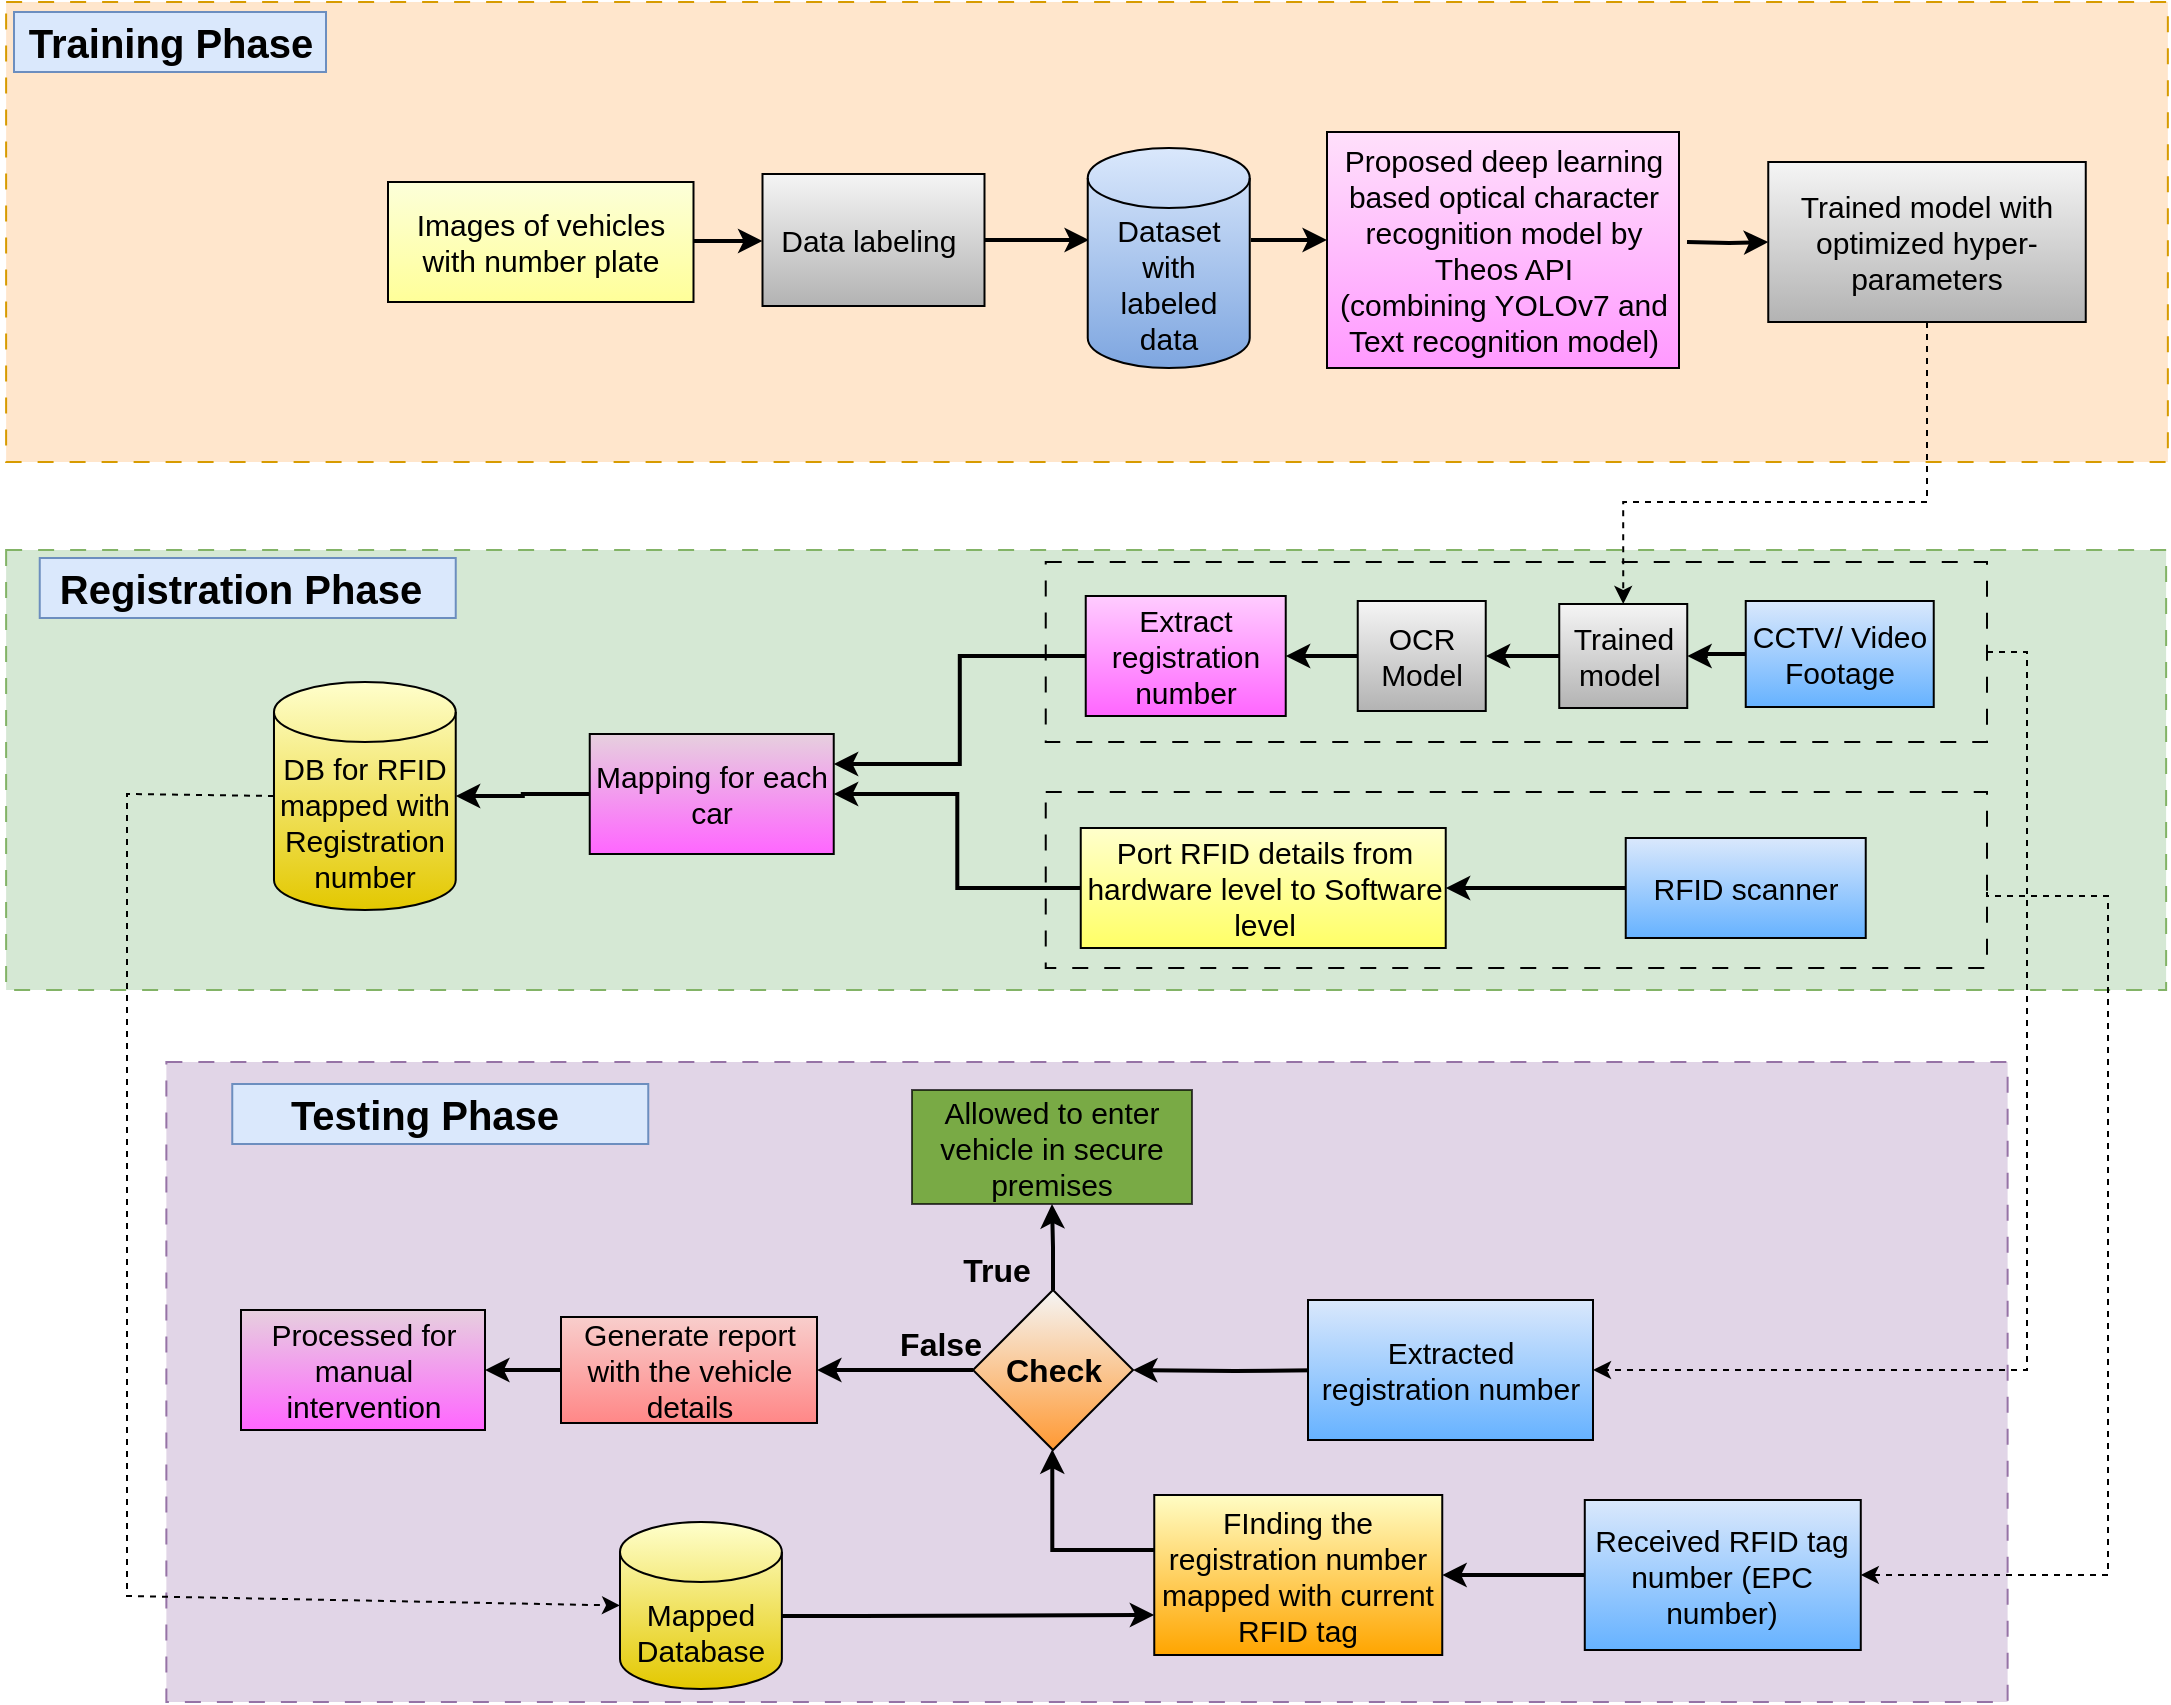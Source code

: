 <mxfile version="21.0.6" type="device"><diagram id="O4U96kWqNJAfIsvCt_ou" name="Page-1"><mxGraphModel dx="2695" dy="839" grid="1" gridSize="10" guides="1" tooltips="1" connect="1" arrows="1" fold="1" page="1" pageScale="1" pageWidth="1169" pageHeight="1654" math="0" shadow="0"><root><mxCell id="0"/><mxCell id="1" parent="0"/><mxCell id="7MI-XFBq3LIPeUs_vdDa-39" value="" style="rounded=0;whiteSpace=wrap;html=1;fillColor=#e1d5e7;dashed=1;dashPattern=8 8;strokeColor=#9673a6;" parent="1" vertex="1"><mxGeometry x="-1056.82" y="770" width="920.63" height="320" as="geometry"/></mxCell><mxCell id="7MI-XFBq3LIPeUs_vdDa-59" value="" style="rounded=0;whiteSpace=wrap;html=1;dashed=1;dashPattern=8 8;fillColor=#d5e8d4;strokeColor=#82b366;" parent="1" vertex="1"><mxGeometry x="-1136.94" y="514" width="1080" height="220" as="geometry"/></mxCell><mxCell id="7MI-XFBq3LIPeUs_vdDa-25" value="" style="rounded=0;whiteSpace=wrap;html=1;dashed=1;dashPattern=8 8;fillColor=#ffe6cc;strokeColor=#d79b00;" parent="1" vertex="1"><mxGeometry x="-1136.94" y="240" width="1080.87" height="230" as="geometry"/></mxCell><mxCell id="CdB_Gulaql8dIHvHQvpz-86" value="" style="edgeStyle=orthogonalEdgeStyle;rounded=0;orthogonalLoop=1;jettySize=auto;html=1;fontSize=16;strokeWidth=2;" parent="1" edge="1"><mxGeometry relative="1" as="geometry"><mxPoint x="724.538" y="384" as="targetPoint"/></mxGeometry></mxCell><mxCell id="CdB_Gulaql8dIHvHQvpz-92" value="" style="edgeStyle=orthogonalEdgeStyle;rounded=0;orthogonalLoop=1;jettySize=auto;html=1;" parent="1" edge="1"><mxGeometry relative="1" as="geometry"><mxPoint x="450.5" y="-29.933" as="targetPoint"/></mxGeometry></mxCell><mxCell id="7MI-XFBq3LIPeUs_vdDa-55" value="" style="edgeStyle=orthogonalEdgeStyle;rounded=0;orthogonalLoop=1;jettySize=auto;html=1;fontStyle=1;strokeWidth=2;" parent="1" source="K3zTBNzIfBRzCLNtyGvd-3" target="K3zTBNzIfBRzCLNtyGvd-5" edge="1"><mxGeometry relative="1" as="geometry"/></mxCell><mxCell id="K3zTBNzIfBRzCLNtyGvd-3" value="&lt;font style=&quot;font-size: 15px;&quot;&gt;RFID scanner&lt;/font&gt;" style="rounded=0;whiteSpace=wrap;html=1;fillColor=#dae8fc;strokeColor=#000000;gradientColor=#66B2FF;" parent="1" vertex="1"><mxGeometry x="-327.13" y="658" width="120" height="50" as="geometry"/></mxCell><mxCell id="7MI-XFBq3LIPeUs_vdDa-56" style="edgeStyle=orthogonalEdgeStyle;rounded=0;orthogonalLoop=1;jettySize=auto;html=1;exitX=0;exitY=0.5;exitDx=0;exitDy=0;entryX=1;entryY=0.5;entryDx=0;entryDy=0;fontStyle=1;strokeWidth=2;" parent="1" source="K3zTBNzIfBRzCLNtyGvd-5" target="7MI-XFBq3LIPeUs_vdDa-29" edge="1"><mxGeometry relative="1" as="geometry"/></mxCell><mxCell id="K3zTBNzIfBRzCLNtyGvd-5" value="&lt;div style=&quot;text-align: center&quot;&gt;&lt;span&gt;&lt;font style=&quot;font-size: 15px;&quot;&gt;Port RFID details from hardware level to Software level&lt;/font&gt;&lt;/span&gt;&lt;/div&gt;" style="rounded=0;whiteSpace=wrap;html=1;align=left;fillColor=#FFFFCC;strokeColor=#000000;gradientColor=#FFFF66;" parent="1" vertex="1"><mxGeometry x="-599.63" y="653" width="182.5" height="60" as="geometry"/></mxCell><mxCell id="K3zTBNzIfBRzCLNtyGvd-6" value="" style="edgeStyle=orthogonalEdgeStyle;rounded=0;orthogonalLoop=1;jettySize=auto;html=1;fontSize=16;strokeWidth=2;" parent="1" source="K3zTBNzIfBRzCLNtyGvd-7" target="K3zTBNzIfBRzCLNtyGvd-14" edge="1"><mxGeometry relative="1" as="geometry"><Array as="points"><mxPoint x="-613.87" y="1014"/></Array></mxGeometry></mxCell><mxCell id="K3zTBNzIfBRzCLNtyGvd-7" value="&lt;font style=&quot;font-size: 15px;&quot;&gt;FInding the registration number mapped with current RFID tag&lt;/font&gt;" style="rounded=0;whiteSpace=wrap;html=1;fillColor=#FFFDC4;strokeColor=#000000;gradientColor=#ffa500;" parent="1" vertex="1"><mxGeometry x="-562.87" y="986.5" width="144" height="80" as="geometry"/></mxCell><mxCell id="K3zTBNzIfBRzCLNtyGvd-10" value="&lt;span style=&quot;font-size: 15px&quot;&gt;Images of vehicles with number plate&lt;/span&gt;" style="rounded=0;whiteSpace=wrap;html=1;fillColor=#FCFFD9;strokeColor=#000000;gradientColor=#FFFF99;strokeWidth=1;" parent="1" vertex="1"><mxGeometry x="-946" y="330" width="152.75" height="60" as="geometry"/></mxCell><mxCell id="K3zTBNzIfBRzCLNtyGvd-11" style="edgeStyle=orthogonalEdgeStyle;rounded=0;orthogonalLoop=1;jettySize=auto;html=1;exitX=0.5;exitY=1;exitDx=0;exitDy=0;" parent="1" edge="1"><mxGeometry relative="1" as="geometry"><mxPoint x="-855" y="617" as="sourcePoint"/><mxPoint x="-855" y="617" as="targetPoint"/></mxGeometry></mxCell><mxCell id="7MI-XFBq3LIPeUs_vdDa-2" value="" style="edgeStyle=orthogonalEdgeStyle;rounded=0;orthogonalLoop=1;jettySize=auto;html=1;fontStyle=1;strokeWidth=2;" parent="1" source="K3zTBNzIfBRzCLNtyGvd-14" target="K3zTBNzIfBRzCLNtyGvd-15" edge="1"><mxGeometry relative="1" as="geometry"/></mxCell><mxCell id="7MI-XFBq3LIPeUs_vdDa-3" value="" style="edgeStyle=orthogonalEdgeStyle;rounded=0;orthogonalLoop=1;jettySize=auto;html=1;fontStyle=1;fontSize=11;strokeWidth=2;" parent="1" source="K3zTBNzIfBRzCLNtyGvd-14" target="K3zTBNzIfBRzCLNtyGvd-17" edge="1"><mxGeometry relative="1" as="geometry"/></mxCell><mxCell id="K3zTBNzIfBRzCLNtyGvd-14" value="&lt;font size=&quot;1&quot; style=&quot;&quot;&gt;&lt;b style=&quot;font-size: 16px;&quot;&gt;Check&lt;/b&gt;&lt;/font&gt;" style="rhombus;whiteSpace=wrap;html=1;fillColor=#f5f5f5;gradientColor=#FF9933;strokeColor=#000000;" parent="1" vertex="1"><mxGeometry x="-653.5" y="884" width="80" height="80" as="geometry"/></mxCell><mxCell id="K3zTBNzIfBRzCLNtyGvd-15" value="&lt;div&gt;&lt;font style=&quot;font-size: 15px;&quot;&gt;Allowed to enter vehicle in secure premises&lt;/font&gt;&lt;/div&gt;" style="rounded=0;whiteSpace=wrap;html=1;fillColor=#4D9900;strokeColor=#000000;opacity=70;" parent="1" vertex="1"><mxGeometry x="-684" y="784" width="140" height="57" as="geometry"/></mxCell><mxCell id="K3zTBNzIfBRzCLNtyGvd-16" value="&lt;b&gt;&lt;font style=&quot;font-size: 16px;&quot;&gt;True&lt;/font&gt;&lt;/b&gt;" style="text;html=1;align=center;verticalAlign=middle;resizable=0;points=[];autosize=1;strokeColor=none;fillColor=none;fontSize=14;" parent="1" vertex="1"><mxGeometry x="-672" y="859" width="60" height="30" as="geometry"/></mxCell><mxCell id="7MI-XFBq3LIPeUs_vdDa-1" value="" style="edgeStyle=orthogonalEdgeStyle;rounded=0;orthogonalLoop=1;jettySize=auto;html=1;fontStyle=1;strokeWidth=2;" parent="1" source="K3zTBNzIfBRzCLNtyGvd-17" target="K3zTBNzIfBRzCLNtyGvd-19" edge="1"><mxGeometry relative="1" as="geometry"/></mxCell><mxCell id="K3zTBNzIfBRzCLNtyGvd-17" value="&lt;font style=&quot;font-size: 15px;&quot;&gt;Generate report with the vehicle details&lt;/font&gt;" style="rounded=0;whiteSpace=wrap;html=1;fillColor=#f8cecc;gradientColor=#FF8787;strokeColor=#000000;" parent="1" vertex="1"><mxGeometry x="-859.5" y="897.5" width="128" height="53" as="geometry"/></mxCell><mxCell id="K3zTBNzIfBRzCLNtyGvd-19" value="&lt;font style=&quot;font-size: 15px;&quot;&gt;Processed for manual intervention&lt;/font&gt;" style="rounded=0;whiteSpace=wrap;html=1;fillColor=#e6d0de;gradientColor=#FF66FF;strokeColor=#000000;" parent="1" vertex="1"><mxGeometry x="-1019.5" y="894" width="122" height="60" as="geometry"/></mxCell><mxCell id="K3zTBNzIfBRzCLNtyGvd-20" value="&lt;b&gt;&lt;font style=&quot;font-size: 16px;&quot;&gt;False&lt;/font&gt;&lt;/b&gt;" style="text;html=1;align=center;verticalAlign=middle;resizable=0;points=[];autosize=1;strokeColor=none;fillColor=none;" parent="1" vertex="1"><mxGeometry x="-700.25" y="896" width="60" height="30" as="geometry"/></mxCell><mxCell id="zb-l53pDkGRU8nI8bQcw-4" style="edgeStyle=orthogonalEdgeStyle;rounded=0;orthogonalLoop=1;jettySize=auto;html=1;exitX=0.5;exitY=1;exitDx=0;exitDy=0;dashed=1;entryX=0.5;entryY=0;entryDx=0;entryDy=0;" parent="1" source="K3zTBNzIfBRzCLNtyGvd-26" edge="1" target="7MI-XFBq3LIPeUs_vdDa-47"><mxGeometry relative="1" as="geometry"><mxPoint x="-316.5" y="600" as="targetPoint"/><Array as="points"><mxPoint x="-176.5" y="490"/><mxPoint x="-328.5" y="490"/></Array></mxGeometry></mxCell><mxCell id="K3zTBNzIfBRzCLNtyGvd-26" value="&lt;font style=&quot;font-size: 15px;&quot;&gt;Trained model with optimized hyper-parameters&lt;/font&gt;" style="rounded=0;whiteSpace=wrap;html=1;fillColor=#f5f5f5;gradientColor=#b3b3b3;strokeColor=#000000;" parent="1" vertex="1"><mxGeometry x="-255.87" y="320" width="158.75" height="80" as="geometry"/></mxCell><mxCell id="RdvCdzFDjS_GEegoKb4v-18" value="" style="edgeStyle=orthogonalEdgeStyle;rounded=0;orthogonalLoop=1;jettySize=auto;html=1;entryX=0;entryY=0.75;entryDx=0;entryDy=0;strokeWidth=2;" edge="1" parent="1" source="K3zTBNzIfBRzCLNtyGvd-27" target="K3zTBNzIfBRzCLNtyGvd-7"><mxGeometry relative="1" as="geometry"><mxPoint x="-668.59" y="1041.75" as="targetPoint"/><Array as="points"><mxPoint x="-710" y="1047"/><mxPoint x="-710" y="1047"/></Array></mxGeometry></mxCell><mxCell id="K3zTBNzIfBRzCLNtyGvd-27" value="&lt;font style=&quot;&quot;&gt;&lt;font style=&quot;font-size: 15px;&quot;&gt;Mapped Database&lt;/font&gt;&lt;br&gt;&lt;/font&gt;" style="shape=cylinder3;whiteSpace=wrap;html=1;boundedLbl=1;backgroundOutline=1;size=15;fillColor=#e3c800;strokeColor=#000000;fontColor=#000000;gradientColor=#FFFFCC;gradientDirection=north;" parent="1" vertex="1"><mxGeometry x="-830" y="1000" width="80.94" height="83.5" as="geometry"/></mxCell><mxCell id="K3zTBNzIfBRzCLNtyGvd-29" value="" style="edgeStyle=orthogonalEdgeStyle;rounded=0;orthogonalLoop=1;jettySize=auto;html=1;fontSize=11;strokeWidth=2;fontStyle=1" parent="1" edge="1"><mxGeometry relative="1" as="geometry"><mxPoint x="-793.25" y="359.52" as="sourcePoint"/><mxPoint x="-758.75" y="359.52" as="targetPoint"/></mxGeometry></mxCell><mxCell id="K3zTBNzIfBRzCLNtyGvd-30" value="" style="rounded=0;whiteSpace=wrap;html=1;fontSize=20;fillColor=#dae8fc;strokeColor=#6c8ebf;" parent="1" vertex="1"><mxGeometry x="-1133" y="245" width="156" height="30" as="geometry"/></mxCell><mxCell id="K3zTBNzIfBRzCLNtyGvd-31" value="&lt;b&gt;&lt;font style=&quot;font-size: 20px&quot;&gt;Training Phase&lt;/font&gt;&lt;/b&gt;" style="text;html=1;align=center;verticalAlign=middle;resizable=0;points=[];autosize=1;fontSize=16;" parent="1" vertex="1"><mxGeometry x="-1140" y="240" width="170" height="40" as="geometry"/></mxCell><mxCell id="K3zTBNzIfBRzCLNtyGvd-32" value="" style="rounded=0;whiteSpace=wrap;html=1;fontSize=20;fillColor=#dae8fc;strokeColor=#6c8ebf;" parent="1" vertex="1"><mxGeometry x="-1120.13" y="518" width="208" height="30" as="geometry"/></mxCell><mxCell id="K3zTBNzIfBRzCLNtyGvd-34" style="edgeStyle=orthogonalEdgeStyle;rounded=0;orthogonalLoop=1;jettySize=auto;html=1;entryX=0;entryY=0.5;entryDx=0;entryDy=0;fontStyle=1;strokeWidth=2;" parent="1" target="K3zTBNzIfBRzCLNtyGvd-26" edge="1"><mxGeometry relative="1" as="geometry"><mxPoint x="-296.5" y="360" as="sourcePoint"/></mxGeometry></mxCell><mxCell id="K3zTBNzIfBRzCLNtyGvd-35" value="&lt;span style=&quot;font-size: 15px;&quot;&gt;Proposed deep learning based optical character recognition model by Theos API&lt;/span&gt;&lt;br&gt;&lt;span style=&quot;font-size: 15px;&quot;&gt;(combining YOLOv7 and Text recognition&amp;nbsp;model)&lt;/span&gt;" style="rounded=0;whiteSpace=wrap;html=1;fillColor=#FFE0FB;gradientColor=#FF99FF;strokeColor=#000000;strokeWidth=1;" parent="1" vertex="1"><mxGeometry x="-476.5" y="305" width="176" height="118" as="geometry"/></mxCell><mxCell id="K3zTBNzIfBRzCLNtyGvd-37" value="" style="edgeStyle=orthogonalEdgeStyle;rounded=0;orthogonalLoop=1;jettySize=auto;html=1;fontStyle=1;strokeWidth=2;" parent="1" source="K3zTBNzIfBRzCLNtyGvd-38" edge="1"><mxGeometry relative="1" as="geometry"><mxPoint x="-595.5" y="359" as="targetPoint"/></mxGeometry></mxCell><mxCell id="K3zTBNzIfBRzCLNtyGvd-38" value="&lt;font style=&quot;font-size: 15px;&quot;&gt;Data labeling&amp;nbsp;&lt;/font&gt;" style="rounded=0;whiteSpace=wrap;html=1;fillColor=#f5f5f5;gradientColor=#b3b3b3;strokeColor=#000000;strokeWidth=1;" parent="1" vertex="1"><mxGeometry x="-758.75" y="326" width="111" height="66" as="geometry"/></mxCell><mxCell id="K3zTBNzIfBRzCLNtyGvd-39" value="" style="edgeStyle=orthogonalEdgeStyle;rounded=0;orthogonalLoop=1;jettySize=auto;html=1;fontStyle=1;strokeWidth=2;" parent="1" edge="1"><mxGeometry relative="1" as="geometry"><mxPoint x="-476.5" y="359" as="targetPoint"/><mxPoint x="-514.5" y="359" as="sourcePoint"/></mxGeometry></mxCell><mxCell id="K3zTBNzIfBRzCLNtyGvd-40" value="&lt;font style=&quot;font-size: 15px;&quot;&gt;Dataset with labeled data&lt;/font&gt;" style="shape=cylinder3;whiteSpace=wrap;html=1;boundedLbl=1;backgroundOutline=1;size=15;fillColor=#dae8fc;gradientColor=#7ea6e0;strokeColor=#000000;strokeWidth=1;" parent="1" vertex="1"><mxGeometry x="-596.13" y="313" width="81" height="110" as="geometry"/></mxCell><mxCell id="7MI-XFBq3LIPeUs_vdDa-33" value="" style="edgeStyle=orthogonalEdgeStyle;rounded=0;orthogonalLoop=1;jettySize=auto;html=1;fontStyle=1;strokeWidth=2;" parent="1" source="7MI-XFBq3LIPeUs_vdDa-29" target="7MI-XFBq3LIPeUs_vdDa-32" edge="1"><mxGeometry relative="1" as="geometry"/></mxCell><mxCell id="7MI-XFBq3LIPeUs_vdDa-29" value="&lt;font style=&quot;font-size: 15px;&quot;&gt;Mapping for each car&lt;/font&gt;" style="rounded=0;whiteSpace=wrap;html=1;fillColor=#e6d0de;gradientColor=#FF66FF;strokeColor=#000000;" parent="1" vertex="1"><mxGeometry x="-845.13" y="606" width="122" height="60" as="geometry"/></mxCell><mxCell id="7MI-XFBq3LIPeUs_vdDa-32" value="&lt;font style=&quot;&quot;&gt;&lt;font style=&quot;font-size: 15px;&quot;&gt;DB for RFID mapped with Registration number&lt;/font&gt;&lt;br&gt;&lt;/font&gt;" style="shape=cylinder3;whiteSpace=wrap;html=1;boundedLbl=1;backgroundOutline=1;size=15;fillColor=#e3c800;strokeColor=#000000;fontColor=#000000;gradientColor=#FFFFCC;gradientDirection=north;" parent="1" vertex="1"><mxGeometry x="-1003.01" y="580" width="90.88" height="114" as="geometry"/></mxCell><mxCell id="7MI-XFBq3LIPeUs_vdDa-37" value="&lt;b&gt;&lt;font style=&quot;font-size: 20px&quot;&gt;Registration Phase&lt;/font&gt;&lt;/b&gt;" style="text;html=1;align=center;verticalAlign=middle;resizable=0;points=[];autosize=1;strokeColor=none;fillColor=none;fontSize=16;" parent="1" vertex="1"><mxGeometry x="-1120.13" y="513" width="200" height="40" as="geometry"/></mxCell><mxCell id="7MI-XFBq3LIPeUs_vdDa-51" value="" style="edgeStyle=orthogonalEdgeStyle;rounded=0;orthogonalLoop=1;jettySize=auto;html=1;fontStyle=1;strokeWidth=2;" parent="1" source="7MI-XFBq3LIPeUs_vdDa-41" target="7MI-XFBq3LIPeUs_vdDa-47" edge="1"><mxGeometry relative="1" as="geometry"/></mxCell><mxCell id="7MI-XFBq3LIPeUs_vdDa-41" value="&lt;font style=&quot;font-size: 15px;&quot;&gt;CCTV/ Video Footage&lt;/font&gt;" style="rounded=0;whiteSpace=wrap;html=1;fillColor=#dae8fc;gradientColor=#66B2FF;strokeColor=#000000;" parent="1" vertex="1"><mxGeometry x="-267.13" y="539.5" width="94" height="53" as="geometry"/></mxCell><mxCell id="7MI-XFBq3LIPeUs_vdDa-53" value="" style="edgeStyle=orthogonalEdgeStyle;rounded=0;orthogonalLoop=1;jettySize=auto;html=1;strokeWidth=2;fontStyle=1" parent="1" source="7MI-XFBq3LIPeUs_vdDa-43" target="7MI-XFBq3LIPeUs_vdDa-44" edge="1"><mxGeometry relative="1" as="geometry"/></mxCell><mxCell id="7MI-XFBq3LIPeUs_vdDa-43" value="&lt;font style=&quot;font-size: 15px;&quot;&gt;OCR Model&lt;/font&gt;" style="rounded=0;whiteSpace=wrap;html=1;fillColor=#f5f5f5;gradientColor=#b3b3b3;strokeColor=#000000;" parent="1" vertex="1"><mxGeometry x="-461.13" y="539.5" width="64" height="55" as="geometry"/></mxCell><mxCell id="7MI-XFBq3LIPeUs_vdDa-54" style="edgeStyle=orthogonalEdgeStyle;rounded=0;orthogonalLoop=1;jettySize=auto;html=1;entryX=1;entryY=0.25;entryDx=0;entryDy=0;fontStyle=1;strokeWidth=2;" parent="1" source="7MI-XFBq3LIPeUs_vdDa-44" target="7MI-XFBq3LIPeUs_vdDa-29" edge="1"><mxGeometry relative="1" as="geometry"/></mxCell><mxCell id="7MI-XFBq3LIPeUs_vdDa-44" value="&lt;font style=&quot;font-size: 15px&quot;&gt;Extract registration number&lt;/font&gt;" style="rounded=0;whiteSpace=wrap;html=1;fillColor=#FF66FF;strokeColor=#000000;gradientColor=#FFCCFF;gradientDirection=north;strokeWidth=1;" parent="1" vertex="1"><mxGeometry x="-597.13" y="537" width="100" height="60" as="geometry"/></mxCell><mxCell id="7MI-XFBq3LIPeUs_vdDa-52" value="" style="edgeStyle=orthogonalEdgeStyle;rounded=0;orthogonalLoop=1;jettySize=auto;html=1;fontStyle=1;strokeWidth=2;" parent="1" source="7MI-XFBq3LIPeUs_vdDa-47" target="7MI-XFBq3LIPeUs_vdDa-43" edge="1"><mxGeometry relative="1" as="geometry"/></mxCell><mxCell id="7MI-XFBq3LIPeUs_vdDa-47" value="&lt;font style=&quot;font-size: 15px;&quot;&gt;Trained model&amp;nbsp;&lt;/font&gt;" style="rounded=0;whiteSpace=wrap;html=1;fillColor=#f5f5f5;gradientColor=#b3b3b3;strokeColor=#000000;" parent="1" vertex="1"><mxGeometry x="-360.38" y="541" width="64" height="52" as="geometry"/></mxCell><mxCell id="7MI-XFBq3LIPeUs_vdDa-58" value="" style="edgeStyle=orthogonalEdgeStyle;rounded=0;orthogonalLoop=1;jettySize=auto;html=1;fontStyle=1;strokeWidth=2;" parent="1" target="K3zTBNzIfBRzCLNtyGvd-14" edge="1"><mxGeometry relative="1" as="geometry"><mxPoint x="-472" y="924" as="sourcePoint"/></mxGeometry></mxCell><mxCell id="7MI-XFBq3LIPeUs_vdDa-49" value="&lt;font style=&quot;font-size: 15px;&quot;&gt;Extracted registration number&lt;/font&gt;" style="rounded=0;whiteSpace=wrap;html=1;fillColor=#dae8fc;gradientColor=#66B2FF;strokeColor=#000000;" parent="1" vertex="1"><mxGeometry x="-486" y="889" width="142.5" height="70" as="geometry"/></mxCell><mxCell id="RdvCdzFDjS_GEegoKb4v-7" value="" style="edgeStyle=orthogonalEdgeStyle;rounded=0;orthogonalLoop=1;jettySize=auto;html=1;strokeWidth=2;" edge="1" parent="1" source="7MI-XFBq3LIPeUs_vdDa-50" target="K3zTBNzIfBRzCLNtyGvd-7"><mxGeometry relative="1" as="geometry"/></mxCell><mxCell id="7MI-XFBq3LIPeUs_vdDa-50" value="&lt;font style=&quot;font-size: 15px;&quot;&gt;Received RFID tag number (EPC number)&lt;/font&gt;" style="rounded=0;whiteSpace=wrap;html=1;fillColor=#dae8fc;gradientColor=#66B2FF;strokeColor=#000000;" parent="1" vertex="1"><mxGeometry x="-347.61" y="989" width="138" height="75" as="geometry"/></mxCell><mxCell id="RdvCdzFDjS_GEegoKb4v-1" value="" style="rounded=0;whiteSpace=wrap;html=1;fontSize=20;fillColor=#dae8fc;strokeColor=#6c8ebf;" vertex="1" parent="1"><mxGeometry x="-1023.87" y="781" width="208" height="30" as="geometry"/></mxCell><mxCell id="K3zTBNzIfBRzCLNtyGvd-33" value="&lt;b&gt;&lt;font style=&quot;font-size: 20px&quot;&gt;Testing Phase&lt;/font&gt;&lt;/b&gt;" style="text;html=1;align=center;verticalAlign=middle;resizable=0;points=[];autosize=1;strokeColor=none;fillColor=none;fontSize=16;" parent="1" vertex="1"><mxGeometry x="-1008.37" y="776" width="160" height="40" as="geometry"/></mxCell><mxCell id="RdvCdzFDjS_GEegoKb4v-4" value="" style="endArrow=classic;html=1;rounded=0;exitX=0;exitY=0.5;exitDx=0;exitDy=0;exitPerimeter=0;dashed=1;entryX=0;entryY=0.5;entryDx=0;entryDy=0;entryPerimeter=0;" edge="1" parent="1" source="7MI-XFBq3LIPeUs_vdDa-32" target="K3zTBNzIfBRzCLNtyGvd-27"><mxGeometry width="50" height="50" relative="1" as="geometry"><mxPoint x="-446.5" y="730" as="sourcePoint"/><mxPoint x="-756.5" y="1050" as="targetPoint"/><Array as="points"><mxPoint x="-1076.5" y="636"/><mxPoint x="-1076.5" y="1037"/></Array></mxGeometry></mxCell><mxCell id="RdvCdzFDjS_GEegoKb4v-16" style="edgeStyle=orthogonalEdgeStyle;rounded=0;orthogonalLoop=1;jettySize=auto;html=1;exitX=1;exitY=0.5;exitDx=0;exitDy=0;entryX=1;entryY=0.5;entryDx=0;entryDy=0;dashed=1;" edge="1" parent="1" source="RdvCdzFDjS_GEegoKb4v-11" target="7MI-XFBq3LIPeUs_vdDa-49"><mxGeometry relative="1" as="geometry"/></mxCell><mxCell id="RdvCdzFDjS_GEegoKb4v-11" value="" style="rounded=0;whiteSpace=wrap;html=1;fillColor=none;dashed=1;dashPattern=8 8;" vertex="1" parent="1"><mxGeometry x="-617.13" y="520" width="470.63" height="90" as="geometry"/></mxCell><mxCell id="RdvCdzFDjS_GEegoKb4v-15" style="edgeStyle=orthogonalEdgeStyle;rounded=0;orthogonalLoop=1;jettySize=auto;html=1;exitX=1;exitY=0.5;exitDx=0;exitDy=0;entryX=1;entryY=0.5;entryDx=0;entryDy=0;dashed=1;" edge="1" parent="1" source="RdvCdzFDjS_GEegoKb4v-12" target="7MI-XFBq3LIPeUs_vdDa-50"><mxGeometry relative="1" as="geometry"><Array as="points"><mxPoint x="-146" y="687"/><mxPoint x="-86" y="687"/><mxPoint x="-86" y="1027"/></Array></mxGeometry></mxCell><mxCell id="RdvCdzFDjS_GEegoKb4v-12" value="" style="rounded=0;whiteSpace=wrap;html=1;fillColor=none;dashed=1;dashPattern=8 8;" vertex="1" parent="1"><mxGeometry x="-617.13" y="635" width="470.63" height="88" as="geometry"/></mxCell></root></mxGraphModel></diagram></mxfile>